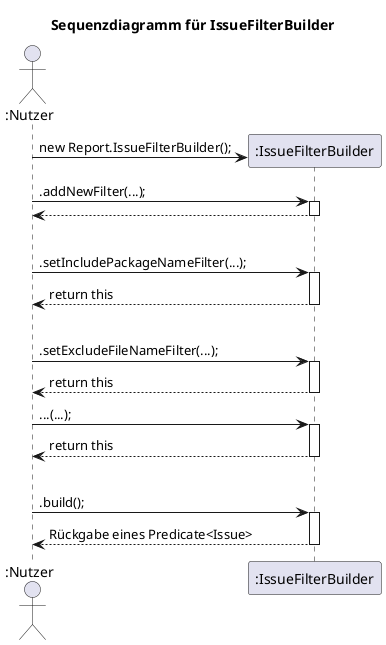 @startuml

title Sequenzdiagramm für IssueFilterBuilder

actor ":Nutzer" as N

create ":IssueFilterBuilder" as IFB
N -> IFB: new Report.IssueFilterBuilder();

N -> IFB ++ : .addNewFilter(...);
return
|||
N -> IFB ++ : .setIncludePackageNameFilter(...);
return return this
|||
N -> IFB ++ : .setExcludeFileNameFilter(...);
return return this
N -> IFB ++ : ...(...);
return return this
|||

N -> IFB ++ : .build();
return Rückgabe eines Predicate<Issue>

@enduml